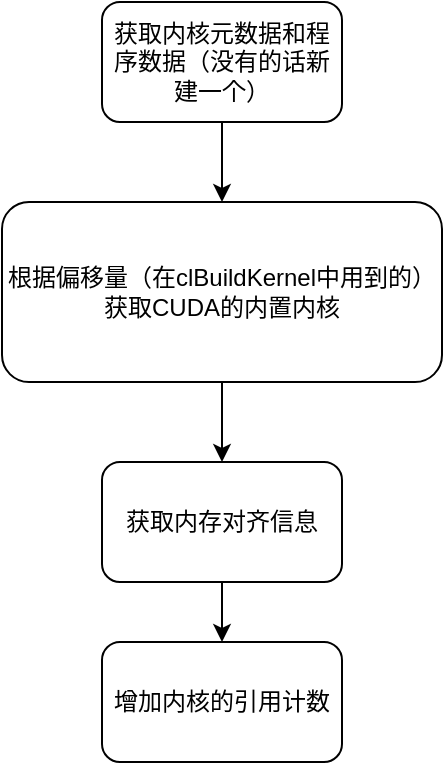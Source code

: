 <mxfile version="22.0.8" type="github">
  <diagram name="第 1 页" id="f_zrGDyMwNxZixWdkjU8">
    <mxGraphModel dx="466" dy="748" grid="1" gridSize="10" guides="1" tooltips="1" connect="1" arrows="1" fold="1" page="1" pageScale="1" pageWidth="827" pageHeight="1169" math="0" shadow="0">
      <root>
        <mxCell id="0" />
        <mxCell id="1" parent="0" />
        <mxCell id="VMhlThUT5ohOYJfdrlwV-3" value="" style="edgeStyle=orthogonalEdgeStyle;rounded=0;orthogonalLoop=1;jettySize=auto;html=1;" edge="1" parent="1" source="VMhlThUT5ohOYJfdrlwV-1" target="VMhlThUT5ohOYJfdrlwV-2">
          <mxGeometry relative="1" as="geometry" />
        </mxCell>
        <mxCell id="VMhlThUT5ohOYJfdrlwV-1" value="获取内核元数据和程序数据（没有的话新建一个）" style="rounded=1;whiteSpace=wrap;html=1;" vertex="1" parent="1">
          <mxGeometry x="100" y="40" width="120" height="60" as="geometry" />
        </mxCell>
        <mxCell id="VMhlThUT5ohOYJfdrlwV-5" value="" style="edgeStyle=orthogonalEdgeStyle;rounded=0;orthogonalLoop=1;jettySize=auto;html=1;" edge="1" parent="1" source="VMhlThUT5ohOYJfdrlwV-2" target="VMhlThUT5ohOYJfdrlwV-4">
          <mxGeometry relative="1" as="geometry" />
        </mxCell>
        <mxCell id="VMhlThUT5ohOYJfdrlwV-2" value="根据偏移量（在clBuildKernel中用到的）获取CUDA的内置内核" style="whiteSpace=wrap;html=1;rounded=1;" vertex="1" parent="1">
          <mxGeometry x="50" y="140" width="220" height="90" as="geometry" />
        </mxCell>
        <mxCell id="VMhlThUT5ohOYJfdrlwV-7" value="" style="edgeStyle=orthogonalEdgeStyle;rounded=0;orthogonalLoop=1;jettySize=auto;html=1;" edge="1" parent="1" source="VMhlThUT5ohOYJfdrlwV-4" target="VMhlThUT5ohOYJfdrlwV-6">
          <mxGeometry relative="1" as="geometry" />
        </mxCell>
        <mxCell id="VMhlThUT5ohOYJfdrlwV-4" value="获取内存对齐信息" style="whiteSpace=wrap;html=1;rounded=1;" vertex="1" parent="1">
          <mxGeometry x="100" y="270" width="120" height="60" as="geometry" />
        </mxCell>
        <mxCell id="VMhlThUT5ohOYJfdrlwV-6" value="增加内核的引用计数" style="whiteSpace=wrap;html=1;rounded=1;" vertex="1" parent="1">
          <mxGeometry x="100" y="360" width="120" height="60" as="geometry" />
        </mxCell>
      </root>
    </mxGraphModel>
  </diagram>
</mxfile>
